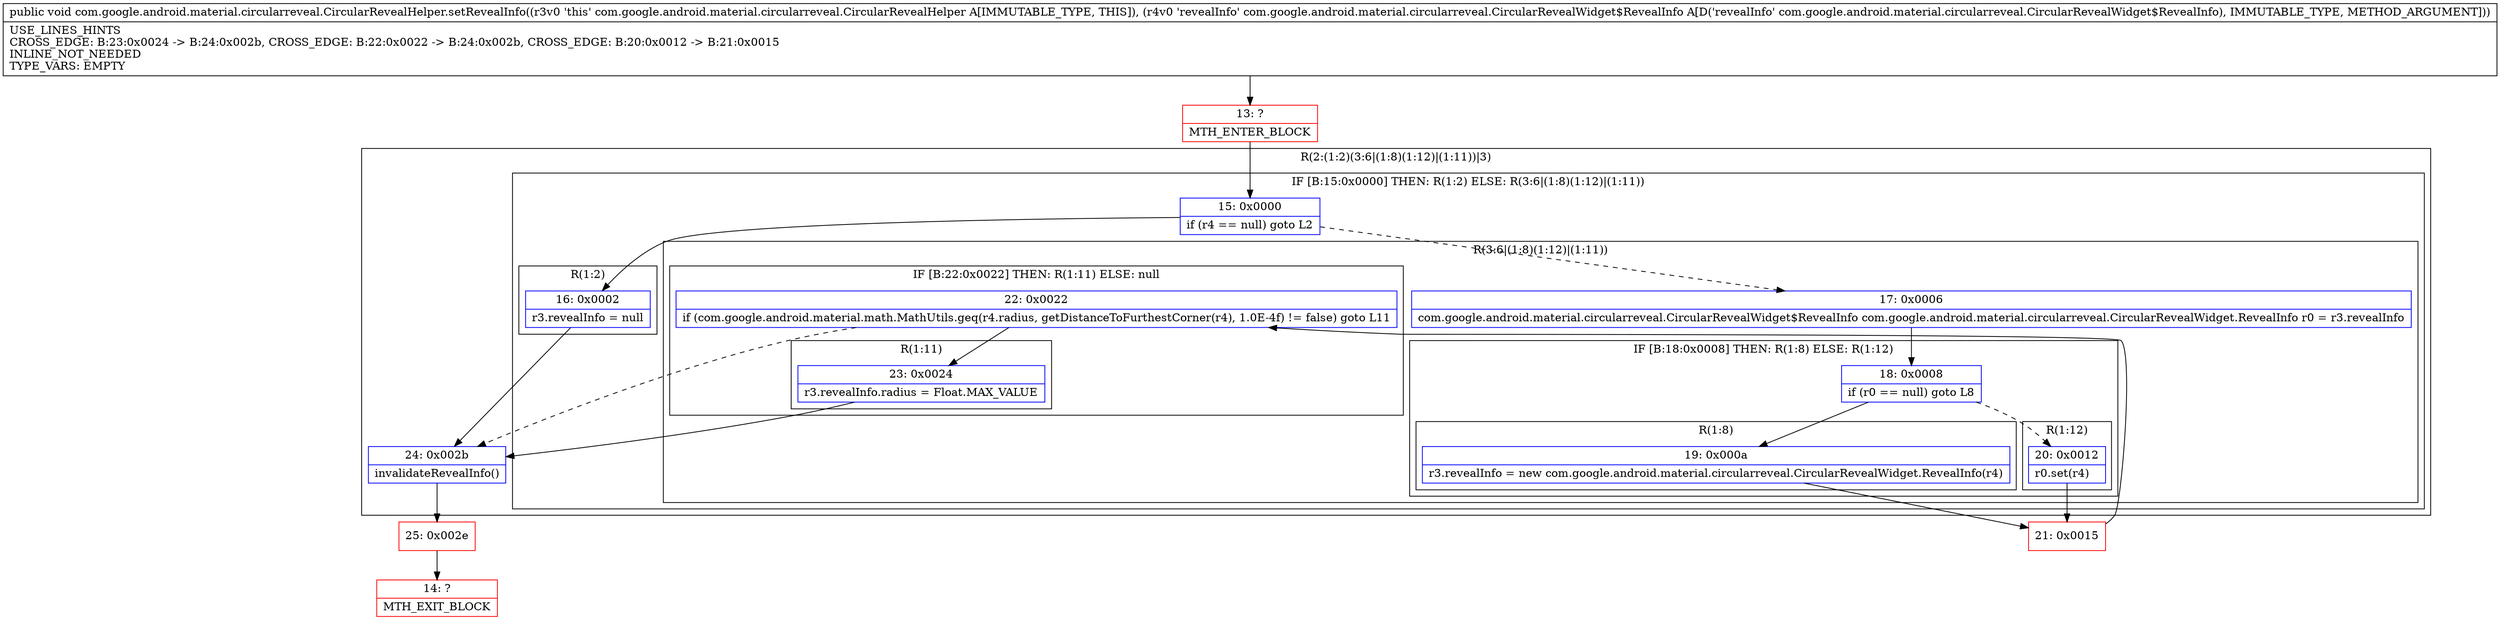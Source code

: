 digraph "CFG forcom.google.android.material.circularreveal.CircularRevealHelper.setRevealInfo(Lcom\/google\/android\/material\/circularreveal\/CircularRevealWidget$RevealInfo;)V" {
subgraph cluster_Region_1392024034 {
label = "R(2:(1:2)(3:6|(1:8)(1:12)|(1:11))|3)";
node [shape=record,color=blue];
subgraph cluster_IfRegion_1872886144 {
label = "IF [B:15:0x0000] THEN: R(1:2) ELSE: R(3:6|(1:8)(1:12)|(1:11))";
node [shape=record,color=blue];
Node_15 [shape=record,label="{15\:\ 0x0000|if (r4 == null) goto L2\l}"];
subgraph cluster_Region_920061947 {
label = "R(1:2)";
node [shape=record,color=blue];
Node_16 [shape=record,label="{16\:\ 0x0002|r3.revealInfo = null\l}"];
}
subgraph cluster_Region_1736140759 {
label = "R(3:6|(1:8)(1:12)|(1:11))";
node [shape=record,color=blue];
Node_17 [shape=record,label="{17\:\ 0x0006|com.google.android.material.circularreveal.CircularRevealWidget$RevealInfo com.google.android.material.circularreveal.CircularRevealWidget.RevealInfo r0 = r3.revealInfo\l}"];
subgraph cluster_IfRegion_620136552 {
label = "IF [B:18:0x0008] THEN: R(1:8) ELSE: R(1:12)";
node [shape=record,color=blue];
Node_18 [shape=record,label="{18\:\ 0x0008|if (r0 == null) goto L8\l}"];
subgraph cluster_Region_699426100 {
label = "R(1:8)";
node [shape=record,color=blue];
Node_19 [shape=record,label="{19\:\ 0x000a|r3.revealInfo = new com.google.android.material.circularreveal.CircularRevealWidget.RevealInfo(r4)\l}"];
}
subgraph cluster_Region_381160917 {
label = "R(1:12)";
node [shape=record,color=blue];
Node_20 [shape=record,label="{20\:\ 0x0012|r0.set(r4)\l}"];
}
}
subgraph cluster_IfRegion_1066524265 {
label = "IF [B:22:0x0022] THEN: R(1:11) ELSE: null";
node [shape=record,color=blue];
Node_22 [shape=record,label="{22\:\ 0x0022|if (com.google.android.material.math.MathUtils.geq(r4.radius, getDistanceToFurthestCorner(r4), 1.0E\-4f) != false) goto L11\l}"];
subgraph cluster_Region_1604079074 {
label = "R(1:11)";
node [shape=record,color=blue];
Node_23 [shape=record,label="{23\:\ 0x0024|r3.revealInfo.radius = Float.MAX_VALUE\l}"];
}
}
}
}
Node_24 [shape=record,label="{24\:\ 0x002b|invalidateRevealInfo()\l}"];
}
Node_13 [shape=record,color=red,label="{13\:\ ?|MTH_ENTER_BLOCK\l}"];
Node_25 [shape=record,color=red,label="{25\:\ 0x002e}"];
Node_14 [shape=record,color=red,label="{14\:\ ?|MTH_EXIT_BLOCK\l}"];
Node_21 [shape=record,color=red,label="{21\:\ 0x0015}"];
MethodNode[shape=record,label="{public void com.google.android.material.circularreveal.CircularRevealHelper.setRevealInfo((r3v0 'this' com.google.android.material.circularreveal.CircularRevealHelper A[IMMUTABLE_TYPE, THIS]), (r4v0 'revealInfo' com.google.android.material.circularreveal.CircularRevealWidget$RevealInfo A[D('revealInfo' com.google.android.material.circularreveal.CircularRevealWidget$RevealInfo), IMMUTABLE_TYPE, METHOD_ARGUMENT]))  | USE_LINES_HINTS\lCROSS_EDGE: B:23:0x0024 \-\> B:24:0x002b, CROSS_EDGE: B:22:0x0022 \-\> B:24:0x002b, CROSS_EDGE: B:20:0x0012 \-\> B:21:0x0015\lINLINE_NOT_NEEDED\lTYPE_VARS: EMPTY\l}"];
MethodNode -> Node_13;Node_15 -> Node_16;
Node_15 -> Node_17[style=dashed];
Node_16 -> Node_24;
Node_17 -> Node_18;
Node_18 -> Node_19;
Node_18 -> Node_20[style=dashed];
Node_19 -> Node_21;
Node_20 -> Node_21;
Node_22 -> Node_23;
Node_22 -> Node_24[style=dashed];
Node_23 -> Node_24;
Node_24 -> Node_25;
Node_13 -> Node_15;
Node_25 -> Node_14;
Node_21 -> Node_22;
}

